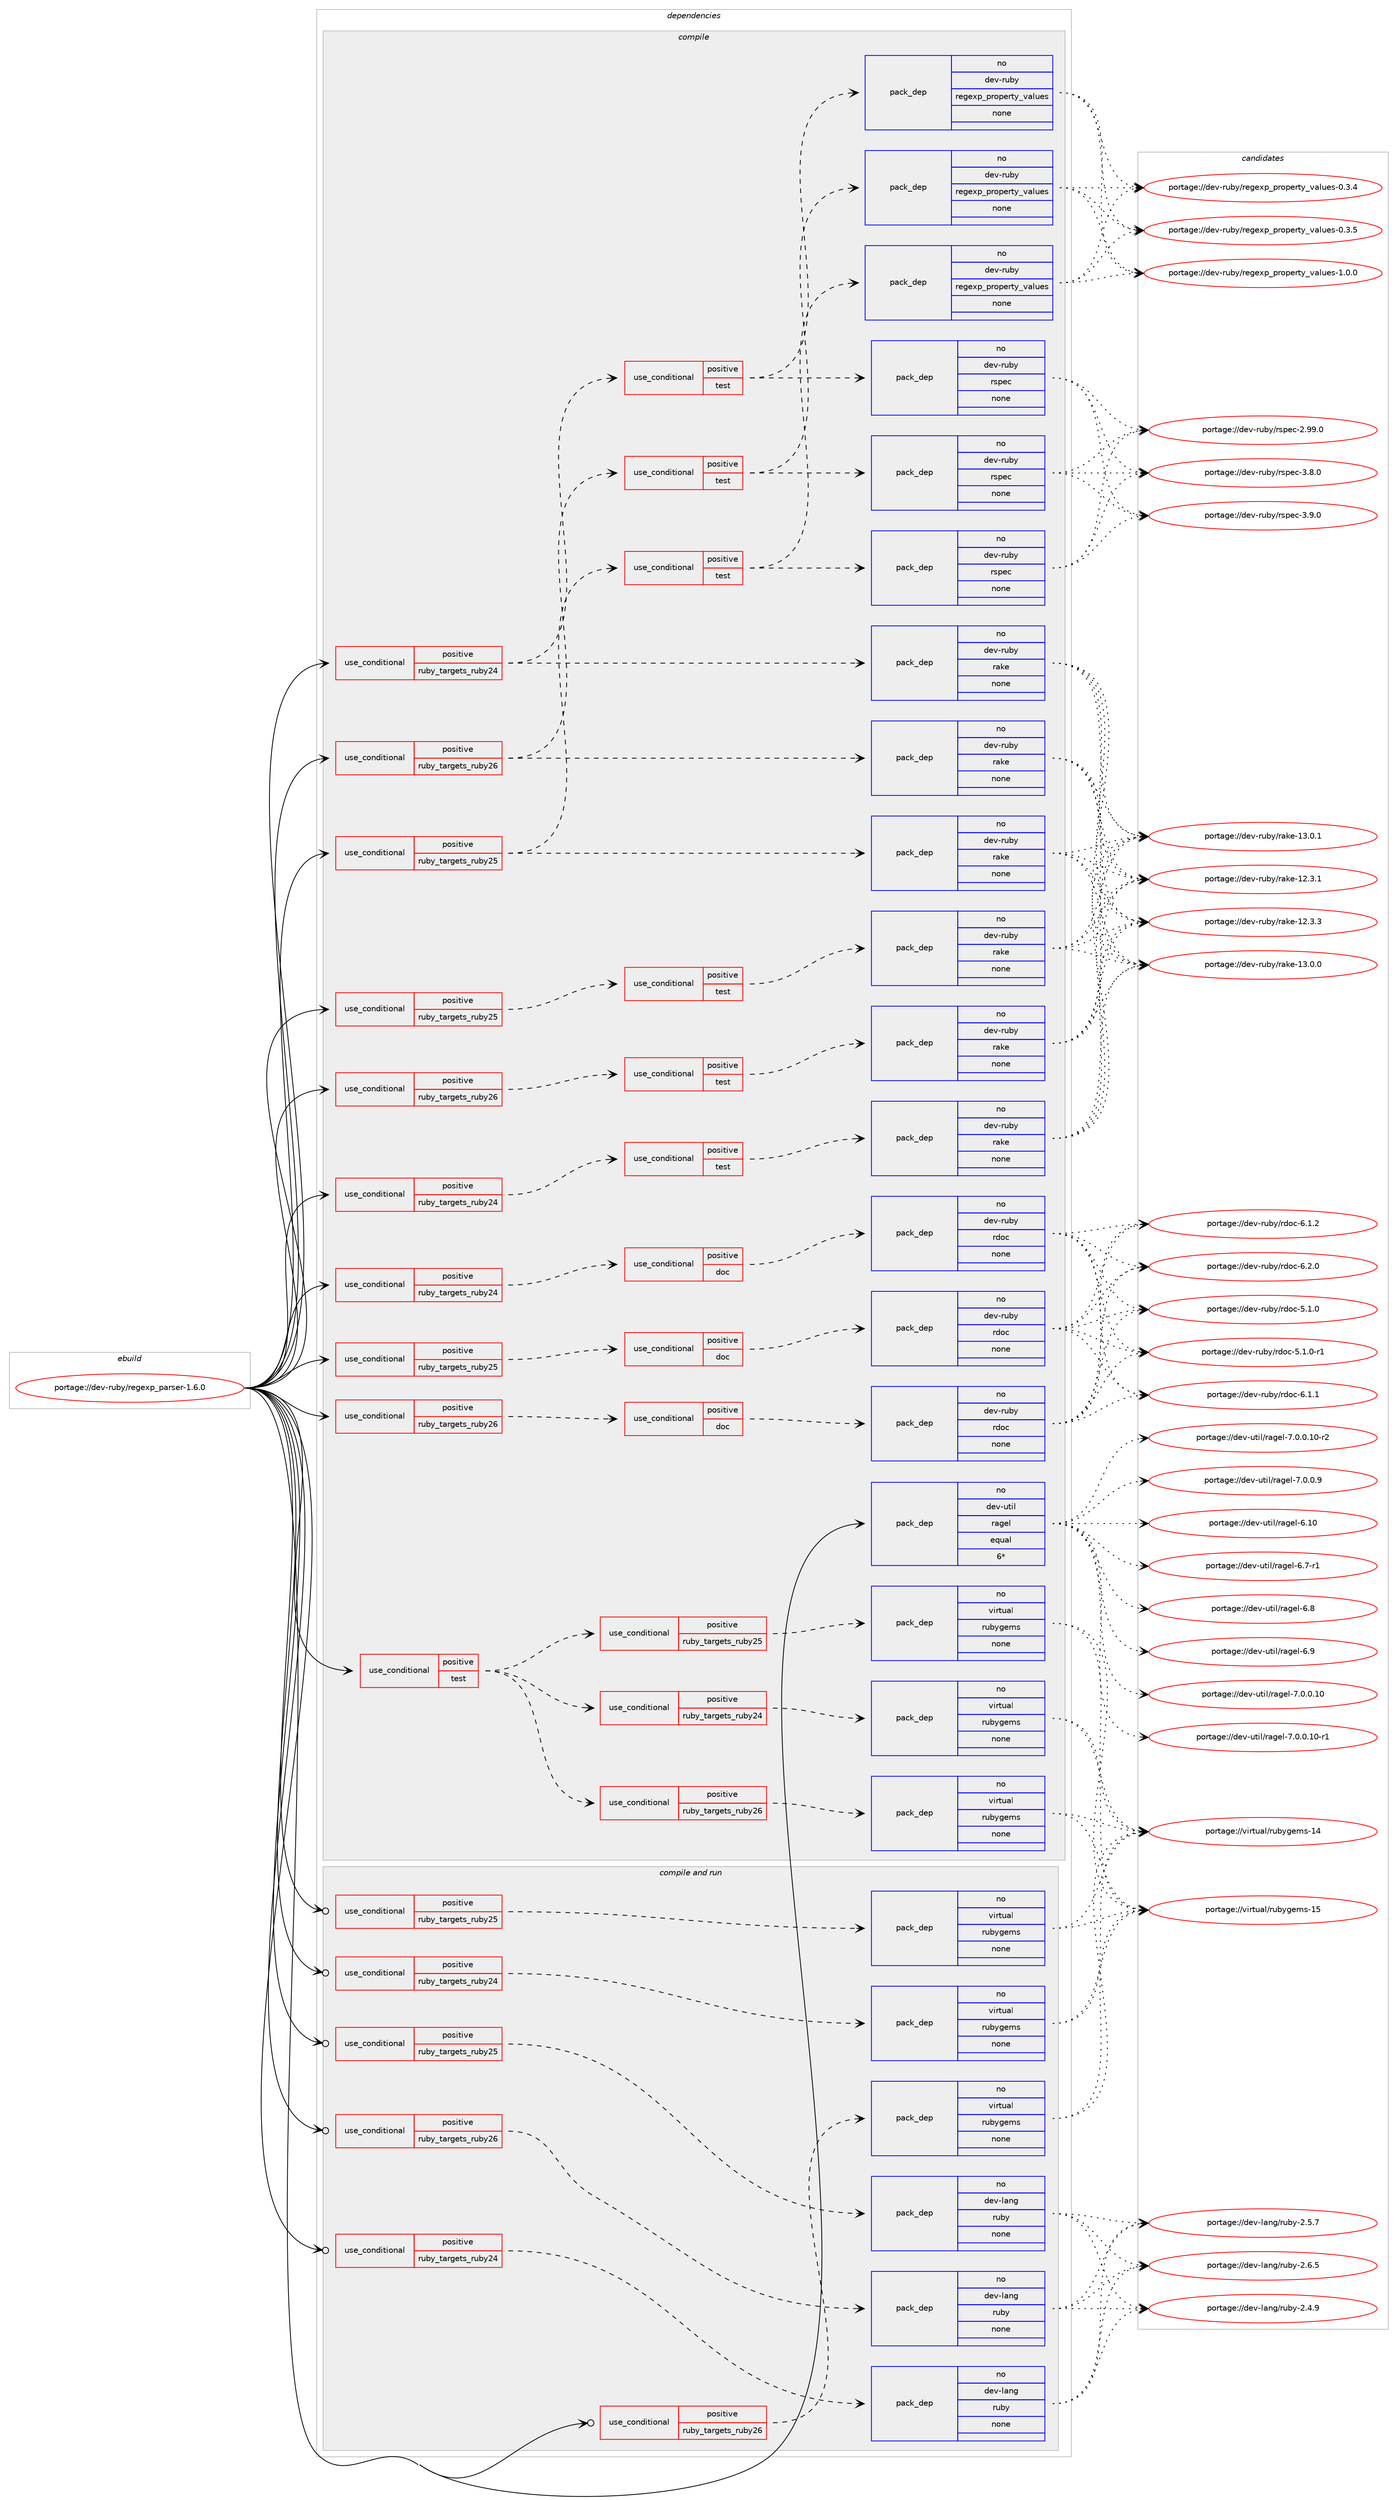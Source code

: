 digraph prolog {

# *************
# Graph options
# *************

newrank=true;
concentrate=true;
compound=true;
graph [rankdir=LR,fontname=Helvetica,fontsize=10,ranksep=1.5];#, ranksep=2.5, nodesep=0.2];
edge  [arrowhead=vee];
node  [fontname=Helvetica,fontsize=10];

# **********
# The ebuild
# **********

subgraph cluster_leftcol {
color=gray;
rank=same;
label=<<i>ebuild</i>>;
id [label="portage://dev-ruby/regexp_parser-1.6.0", color=red, width=4, href="../dev-ruby/regexp_parser-1.6.0.svg"];
}

# ****************
# The dependencies
# ****************

subgraph cluster_midcol {
color=gray;
label=<<i>dependencies</i>>;
subgraph cluster_compile {
fillcolor="#eeeeee";
style=filled;
label=<<i>compile</i>>;
subgraph cond61251 {
dependency238621 [label=<<TABLE BORDER="0" CELLBORDER="1" CELLSPACING="0" CELLPADDING="4"><TR><TD ROWSPAN="3" CELLPADDING="10">use_conditional</TD></TR><TR><TD>positive</TD></TR><TR><TD>ruby_targets_ruby24</TD></TR></TABLE>>, shape=none, color=red];
subgraph cond61252 {
dependency238622 [label=<<TABLE BORDER="0" CELLBORDER="1" CELLSPACING="0" CELLPADDING="4"><TR><TD ROWSPAN="3" CELLPADDING="10">use_conditional</TD></TR><TR><TD>positive</TD></TR><TR><TD>doc</TD></TR></TABLE>>, shape=none, color=red];
subgraph pack173825 {
dependency238623 [label=<<TABLE BORDER="0" CELLBORDER="1" CELLSPACING="0" CELLPADDING="4" WIDTH="220"><TR><TD ROWSPAN="6" CELLPADDING="30">pack_dep</TD></TR><TR><TD WIDTH="110">no</TD></TR><TR><TD>dev-ruby</TD></TR><TR><TD>rdoc</TD></TR><TR><TD>none</TD></TR><TR><TD></TD></TR></TABLE>>, shape=none, color=blue];
}
dependency238622:e -> dependency238623:w [weight=20,style="dashed",arrowhead="vee"];
}
dependency238621:e -> dependency238622:w [weight=20,style="dashed",arrowhead="vee"];
}
id:e -> dependency238621:w [weight=20,style="solid",arrowhead="vee"];
subgraph cond61253 {
dependency238624 [label=<<TABLE BORDER="0" CELLBORDER="1" CELLSPACING="0" CELLPADDING="4"><TR><TD ROWSPAN="3" CELLPADDING="10">use_conditional</TD></TR><TR><TD>positive</TD></TR><TR><TD>ruby_targets_ruby24</TD></TR></TABLE>>, shape=none, color=red];
subgraph cond61254 {
dependency238625 [label=<<TABLE BORDER="0" CELLBORDER="1" CELLSPACING="0" CELLPADDING="4"><TR><TD ROWSPAN="3" CELLPADDING="10">use_conditional</TD></TR><TR><TD>positive</TD></TR><TR><TD>test</TD></TR></TABLE>>, shape=none, color=red];
subgraph pack173826 {
dependency238626 [label=<<TABLE BORDER="0" CELLBORDER="1" CELLSPACING="0" CELLPADDING="4" WIDTH="220"><TR><TD ROWSPAN="6" CELLPADDING="30">pack_dep</TD></TR><TR><TD WIDTH="110">no</TD></TR><TR><TD>dev-ruby</TD></TR><TR><TD>rake</TD></TR><TR><TD>none</TD></TR><TR><TD></TD></TR></TABLE>>, shape=none, color=blue];
}
dependency238625:e -> dependency238626:w [weight=20,style="dashed",arrowhead="vee"];
}
dependency238624:e -> dependency238625:w [weight=20,style="dashed",arrowhead="vee"];
}
id:e -> dependency238624:w [weight=20,style="solid",arrowhead="vee"];
subgraph cond61255 {
dependency238627 [label=<<TABLE BORDER="0" CELLBORDER="1" CELLSPACING="0" CELLPADDING="4"><TR><TD ROWSPAN="3" CELLPADDING="10">use_conditional</TD></TR><TR><TD>positive</TD></TR><TR><TD>ruby_targets_ruby24</TD></TR></TABLE>>, shape=none, color=red];
subgraph pack173827 {
dependency238628 [label=<<TABLE BORDER="0" CELLBORDER="1" CELLSPACING="0" CELLPADDING="4" WIDTH="220"><TR><TD ROWSPAN="6" CELLPADDING="30">pack_dep</TD></TR><TR><TD WIDTH="110">no</TD></TR><TR><TD>dev-ruby</TD></TR><TR><TD>rake</TD></TR><TR><TD>none</TD></TR><TR><TD></TD></TR></TABLE>>, shape=none, color=blue];
}
dependency238627:e -> dependency238628:w [weight=20,style="dashed",arrowhead="vee"];
subgraph cond61256 {
dependency238629 [label=<<TABLE BORDER="0" CELLBORDER="1" CELLSPACING="0" CELLPADDING="4"><TR><TD ROWSPAN="3" CELLPADDING="10">use_conditional</TD></TR><TR><TD>positive</TD></TR><TR><TD>test</TD></TR></TABLE>>, shape=none, color=red];
subgraph pack173828 {
dependency238630 [label=<<TABLE BORDER="0" CELLBORDER="1" CELLSPACING="0" CELLPADDING="4" WIDTH="220"><TR><TD ROWSPAN="6" CELLPADDING="30">pack_dep</TD></TR><TR><TD WIDTH="110">no</TD></TR><TR><TD>dev-ruby</TD></TR><TR><TD>regexp_property_values</TD></TR><TR><TD>none</TD></TR><TR><TD></TD></TR></TABLE>>, shape=none, color=blue];
}
dependency238629:e -> dependency238630:w [weight=20,style="dashed",arrowhead="vee"];
subgraph pack173829 {
dependency238631 [label=<<TABLE BORDER="0" CELLBORDER="1" CELLSPACING="0" CELLPADDING="4" WIDTH="220"><TR><TD ROWSPAN="6" CELLPADDING="30">pack_dep</TD></TR><TR><TD WIDTH="110">no</TD></TR><TR><TD>dev-ruby</TD></TR><TR><TD>rspec</TD></TR><TR><TD>none</TD></TR><TR><TD></TD></TR></TABLE>>, shape=none, color=blue];
}
dependency238629:e -> dependency238631:w [weight=20,style="dashed",arrowhead="vee"];
}
dependency238627:e -> dependency238629:w [weight=20,style="dashed",arrowhead="vee"];
}
id:e -> dependency238627:w [weight=20,style="solid",arrowhead="vee"];
subgraph cond61257 {
dependency238632 [label=<<TABLE BORDER="0" CELLBORDER="1" CELLSPACING="0" CELLPADDING="4"><TR><TD ROWSPAN="3" CELLPADDING="10">use_conditional</TD></TR><TR><TD>positive</TD></TR><TR><TD>ruby_targets_ruby25</TD></TR></TABLE>>, shape=none, color=red];
subgraph cond61258 {
dependency238633 [label=<<TABLE BORDER="0" CELLBORDER="1" CELLSPACING="0" CELLPADDING="4"><TR><TD ROWSPAN="3" CELLPADDING="10">use_conditional</TD></TR><TR><TD>positive</TD></TR><TR><TD>doc</TD></TR></TABLE>>, shape=none, color=red];
subgraph pack173830 {
dependency238634 [label=<<TABLE BORDER="0" CELLBORDER="1" CELLSPACING="0" CELLPADDING="4" WIDTH="220"><TR><TD ROWSPAN="6" CELLPADDING="30">pack_dep</TD></TR><TR><TD WIDTH="110">no</TD></TR><TR><TD>dev-ruby</TD></TR><TR><TD>rdoc</TD></TR><TR><TD>none</TD></TR><TR><TD></TD></TR></TABLE>>, shape=none, color=blue];
}
dependency238633:e -> dependency238634:w [weight=20,style="dashed",arrowhead="vee"];
}
dependency238632:e -> dependency238633:w [weight=20,style="dashed",arrowhead="vee"];
}
id:e -> dependency238632:w [weight=20,style="solid",arrowhead="vee"];
subgraph cond61259 {
dependency238635 [label=<<TABLE BORDER="0" CELLBORDER="1" CELLSPACING="0" CELLPADDING="4"><TR><TD ROWSPAN="3" CELLPADDING="10">use_conditional</TD></TR><TR><TD>positive</TD></TR><TR><TD>ruby_targets_ruby25</TD></TR></TABLE>>, shape=none, color=red];
subgraph cond61260 {
dependency238636 [label=<<TABLE BORDER="0" CELLBORDER="1" CELLSPACING="0" CELLPADDING="4"><TR><TD ROWSPAN="3" CELLPADDING="10">use_conditional</TD></TR><TR><TD>positive</TD></TR><TR><TD>test</TD></TR></TABLE>>, shape=none, color=red];
subgraph pack173831 {
dependency238637 [label=<<TABLE BORDER="0" CELLBORDER="1" CELLSPACING="0" CELLPADDING="4" WIDTH="220"><TR><TD ROWSPAN="6" CELLPADDING="30">pack_dep</TD></TR><TR><TD WIDTH="110">no</TD></TR><TR><TD>dev-ruby</TD></TR><TR><TD>rake</TD></TR><TR><TD>none</TD></TR><TR><TD></TD></TR></TABLE>>, shape=none, color=blue];
}
dependency238636:e -> dependency238637:w [weight=20,style="dashed",arrowhead="vee"];
}
dependency238635:e -> dependency238636:w [weight=20,style="dashed",arrowhead="vee"];
}
id:e -> dependency238635:w [weight=20,style="solid",arrowhead="vee"];
subgraph cond61261 {
dependency238638 [label=<<TABLE BORDER="0" CELLBORDER="1" CELLSPACING="0" CELLPADDING="4"><TR><TD ROWSPAN="3" CELLPADDING="10">use_conditional</TD></TR><TR><TD>positive</TD></TR><TR><TD>ruby_targets_ruby25</TD></TR></TABLE>>, shape=none, color=red];
subgraph pack173832 {
dependency238639 [label=<<TABLE BORDER="0" CELLBORDER="1" CELLSPACING="0" CELLPADDING="4" WIDTH="220"><TR><TD ROWSPAN="6" CELLPADDING="30">pack_dep</TD></TR><TR><TD WIDTH="110">no</TD></TR><TR><TD>dev-ruby</TD></TR><TR><TD>rake</TD></TR><TR><TD>none</TD></TR><TR><TD></TD></TR></TABLE>>, shape=none, color=blue];
}
dependency238638:e -> dependency238639:w [weight=20,style="dashed",arrowhead="vee"];
subgraph cond61262 {
dependency238640 [label=<<TABLE BORDER="0" CELLBORDER="1" CELLSPACING="0" CELLPADDING="4"><TR><TD ROWSPAN="3" CELLPADDING="10">use_conditional</TD></TR><TR><TD>positive</TD></TR><TR><TD>test</TD></TR></TABLE>>, shape=none, color=red];
subgraph pack173833 {
dependency238641 [label=<<TABLE BORDER="0" CELLBORDER="1" CELLSPACING="0" CELLPADDING="4" WIDTH="220"><TR><TD ROWSPAN="6" CELLPADDING="30">pack_dep</TD></TR><TR><TD WIDTH="110">no</TD></TR><TR><TD>dev-ruby</TD></TR><TR><TD>regexp_property_values</TD></TR><TR><TD>none</TD></TR><TR><TD></TD></TR></TABLE>>, shape=none, color=blue];
}
dependency238640:e -> dependency238641:w [weight=20,style="dashed",arrowhead="vee"];
subgraph pack173834 {
dependency238642 [label=<<TABLE BORDER="0" CELLBORDER="1" CELLSPACING="0" CELLPADDING="4" WIDTH="220"><TR><TD ROWSPAN="6" CELLPADDING="30">pack_dep</TD></TR><TR><TD WIDTH="110">no</TD></TR><TR><TD>dev-ruby</TD></TR><TR><TD>rspec</TD></TR><TR><TD>none</TD></TR><TR><TD></TD></TR></TABLE>>, shape=none, color=blue];
}
dependency238640:e -> dependency238642:w [weight=20,style="dashed",arrowhead="vee"];
}
dependency238638:e -> dependency238640:w [weight=20,style="dashed",arrowhead="vee"];
}
id:e -> dependency238638:w [weight=20,style="solid",arrowhead="vee"];
subgraph cond61263 {
dependency238643 [label=<<TABLE BORDER="0" CELLBORDER="1" CELLSPACING="0" CELLPADDING="4"><TR><TD ROWSPAN="3" CELLPADDING="10">use_conditional</TD></TR><TR><TD>positive</TD></TR><TR><TD>ruby_targets_ruby26</TD></TR></TABLE>>, shape=none, color=red];
subgraph cond61264 {
dependency238644 [label=<<TABLE BORDER="0" CELLBORDER="1" CELLSPACING="0" CELLPADDING="4"><TR><TD ROWSPAN="3" CELLPADDING="10">use_conditional</TD></TR><TR><TD>positive</TD></TR><TR><TD>doc</TD></TR></TABLE>>, shape=none, color=red];
subgraph pack173835 {
dependency238645 [label=<<TABLE BORDER="0" CELLBORDER="1" CELLSPACING="0" CELLPADDING="4" WIDTH="220"><TR><TD ROWSPAN="6" CELLPADDING="30">pack_dep</TD></TR><TR><TD WIDTH="110">no</TD></TR><TR><TD>dev-ruby</TD></TR><TR><TD>rdoc</TD></TR><TR><TD>none</TD></TR><TR><TD></TD></TR></TABLE>>, shape=none, color=blue];
}
dependency238644:e -> dependency238645:w [weight=20,style="dashed",arrowhead="vee"];
}
dependency238643:e -> dependency238644:w [weight=20,style="dashed",arrowhead="vee"];
}
id:e -> dependency238643:w [weight=20,style="solid",arrowhead="vee"];
subgraph cond61265 {
dependency238646 [label=<<TABLE BORDER="0" CELLBORDER="1" CELLSPACING="0" CELLPADDING="4"><TR><TD ROWSPAN="3" CELLPADDING="10">use_conditional</TD></TR><TR><TD>positive</TD></TR><TR><TD>ruby_targets_ruby26</TD></TR></TABLE>>, shape=none, color=red];
subgraph cond61266 {
dependency238647 [label=<<TABLE BORDER="0" CELLBORDER="1" CELLSPACING="0" CELLPADDING="4"><TR><TD ROWSPAN="3" CELLPADDING="10">use_conditional</TD></TR><TR><TD>positive</TD></TR><TR><TD>test</TD></TR></TABLE>>, shape=none, color=red];
subgraph pack173836 {
dependency238648 [label=<<TABLE BORDER="0" CELLBORDER="1" CELLSPACING="0" CELLPADDING="4" WIDTH="220"><TR><TD ROWSPAN="6" CELLPADDING="30">pack_dep</TD></TR><TR><TD WIDTH="110">no</TD></TR><TR><TD>dev-ruby</TD></TR><TR><TD>rake</TD></TR><TR><TD>none</TD></TR><TR><TD></TD></TR></TABLE>>, shape=none, color=blue];
}
dependency238647:e -> dependency238648:w [weight=20,style="dashed",arrowhead="vee"];
}
dependency238646:e -> dependency238647:w [weight=20,style="dashed",arrowhead="vee"];
}
id:e -> dependency238646:w [weight=20,style="solid",arrowhead="vee"];
subgraph cond61267 {
dependency238649 [label=<<TABLE BORDER="0" CELLBORDER="1" CELLSPACING="0" CELLPADDING="4"><TR><TD ROWSPAN="3" CELLPADDING="10">use_conditional</TD></TR><TR><TD>positive</TD></TR><TR><TD>ruby_targets_ruby26</TD></TR></TABLE>>, shape=none, color=red];
subgraph pack173837 {
dependency238650 [label=<<TABLE BORDER="0" CELLBORDER="1" CELLSPACING="0" CELLPADDING="4" WIDTH="220"><TR><TD ROWSPAN="6" CELLPADDING="30">pack_dep</TD></TR><TR><TD WIDTH="110">no</TD></TR><TR><TD>dev-ruby</TD></TR><TR><TD>rake</TD></TR><TR><TD>none</TD></TR><TR><TD></TD></TR></TABLE>>, shape=none, color=blue];
}
dependency238649:e -> dependency238650:w [weight=20,style="dashed",arrowhead="vee"];
subgraph cond61268 {
dependency238651 [label=<<TABLE BORDER="0" CELLBORDER="1" CELLSPACING="0" CELLPADDING="4"><TR><TD ROWSPAN="3" CELLPADDING="10">use_conditional</TD></TR><TR><TD>positive</TD></TR><TR><TD>test</TD></TR></TABLE>>, shape=none, color=red];
subgraph pack173838 {
dependency238652 [label=<<TABLE BORDER="0" CELLBORDER="1" CELLSPACING="0" CELLPADDING="4" WIDTH="220"><TR><TD ROWSPAN="6" CELLPADDING="30">pack_dep</TD></TR><TR><TD WIDTH="110">no</TD></TR><TR><TD>dev-ruby</TD></TR><TR><TD>regexp_property_values</TD></TR><TR><TD>none</TD></TR><TR><TD></TD></TR></TABLE>>, shape=none, color=blue];
}
dependency238651:e -> dependency238652:w [weight=20,style="dashed",arrowhead="vee"];
subgraph pack173839 {
dependency238653 [label=<<TABLE BORDER="0" CELLBORDER="1" CELLSPACING="0" CELLPADDING="4" WIDTH="220"><TR><TD ROWSPAN="6" CELLPADDING="30">pack_dep</TD></TR><TR><TD WIDTH="110">no</TD></TR><TR><TD>dev-ruby</TD></TR><TR><TD>rspec</TD></TR><TR><TD>none</TD></TR><TR><TD></TD></TR></TABLE>>, shape=none, color=blue];
}
dependency238651:e -> dependency238653:w [weight=20,style="dashed",arrowhead="vee"];
}
dependency238649:e -> dependency238651:w [weight=20,style="dashed",arrowhead="vee"];
}
id:e -> dependency238649:w [weight=20,style="solid",arrowhead="vee"];
subgraph cond61269 {
dependency238654 [label=<<TABLE BORDER="0" CELLBORDER="1" CELLSPACING="0" CELLPADDING="4"><TR><TD ROWSPAN="3" CELLPADDING="10">use_conditional</TD></TR><TR><TD>positive</TD></TR><TR><TD>test</TD></TR></TABLE>>, shape=none, color=red];
subgraph cond61270 {
dependency238655 [label=<<TABLE BORDER="0" CELLBORDER="1" CELLSPACING="0" CELLPADDING="4"><TR><TD ROWSPAN="3" CELLPADDING="10">use_conditional</TD></TR><TR><TD>positive</TD></TR><TR><TD>ruby_targets_ruby24</TD></TR></TABLE>>, shape=none, color=red];
subgraph pack173840 {
dependency238656 [label=<<TABLE BORDER="0" CELLBORDER="1" CELLSPACING="0" CELLPADDING="4" WIDTH="220"><TR><TD ROWSPAN="6" CELLPADDING="30">pack_dep</TD></TR><TR><TD WIDTH="110">no</TD></TR><TR><TD>virtual</TD></TR><TR><TD>rubygems</TD></TR><TR><TD>none</TD></TR><TR><TD></TD></TR></TABLE>>, shape=none, color=blue];
}
dependency238655:e -> dependency238656:w [weight=20,style="dashed",arrowhead="vee"];
}
dependency238654:e -> dependency238655:w [weight=20,style="dashed",arrowhead="vee"];
subgraph cond61271 {
dependency238657 [label=<<TABLE BORDER="0" CELLBORDER="1" CELLSPACING="0" CELLPADDING="4"><TR><TD ROWSPAN="3" CELLPADDING="10">use_conditional</TD></TR><TR><TD>positive</TD></TR><TR><TD>ruby_targets_ruby25</TD></TR></TABLE>>, shape=none, color=red];
subgraph pack173841 {
dependency238658 [label=<<TABLE BORDER="0" CELLBORDER="1" CELLSPACING="0" CELLPADDING="4" WIDTH="220"><TR><TD ROWSPAN="6" CELLPADDING="30">pack_dep</TD></TR><TR><TD WIDTH="110">no</TD></TR><TR><TD>virtual</TD></TR><TR><TD>rubygems</TD></TR><TR><TD>none</TD></TR><TR><TD></TD></TR></TABLE>>, shape=none, color=blue];
}
dependency238657:e -> dependency238658:w [weight=20,style="dashed",arrowhead="vee"];
}
dependency238654:e -> dependency238657:w [weight=20,style="dashed",arrowhead="vee"];
subgraph cond61272 {
dependency238659 [label=<<TABLE BORDER="0" CELLBORDER="1" CELLSPACING="0" CELLPADDING="4"><TR><TD ROWSPAN="3" CELLPADDING="10">use_conditional</TD></TR><TR><TD>positive</TD></TR><TR><TD>ruby_targets_ruby26</TD></TR></TABLE>>, shape=none, color=red];
subgraph pack173842 {
dependency238660 [label=<<TABLE BORDER="0" CELLBORDER="1" CELLSPACING="0" CELLPADDING="4" WIDTH="220"><TR><TD ROWSPAN="6" CELLPADDING="30">pack_dep</TD></TR><TR><TD WIDTH="110">no</TD></TR><TR><TD>virtual</TD></TR><TR><TD>rubygems</TD></TR><TR><TD>none</TD></TR><TR><TD></TD></TR></TABLE>>, shape=none, color=blue];
}
dependency238659:e -> dependency238660:w [weight=20,style="dashed",arrowhead="vee"];
}
dependency238654:e -> dependency238659:w [weight=20,style="dashed",arrowhead="vee"];
}
id:e -> dependency238654:w [weight=20,style="solid",arrowhead="vee"];
subgraph pack173843 {
dependency238661 [label=<<TABLE BORDER="0" CELLBORDER="1" CELLSPACING="0" CELLPADDING="4" WIDTH="220"><TR><TD ROWSPAN="6" CELLPADDING="30">pack_dep</TD></TR><TR><TD WIDTH="110">no</TD></TR><TR><TD>dev-util</TD></TR><TR><TD>ragel</TD></TR><TR><TD>equal</TD></TR><TR><TD>6*</TD></TR></TABLE>>, shape=none, color=blue];
}
id:e -> dependency238661:w [weight=20,style="solid",arrowhead="vee"];
}
subgraph cluster_compileandrun {
fillcolor="#eeeeee";
style=filled;
label=<<i>compile and run</i>>;
subgraph cond61273 {
dependency238662 [label=<<TABLE BORDER="0" CELLBORDER="1" CELLSPACING="0" CELLPADDING="4"><TR><TD ROWSPAN="3" CELLPADDING="10">use_conditional</TD></TR><TR><TD>positive</TD></TR><TR><TD>ruby_targets_ruby24</TD></TR></TABLE>>, shape=none, color=red];
subgraph pack173844 {
dependency238663 [label=<<TABLE BORDER="0" CELLBORDER="1" CELLSPACING="0" CELLPADDING="4" WIDTH="220"><TR><TD ROWSPAN="6" CELLPADDING="30">pack_dep</TD></TR><TR><TD WIDTH="110">no</TD></TR><TR><TD>dev-lang</TD></TR><TR><TD>ruby</TD></TR><TR><TD>none</TD></TR><TR><TD></TD></TR></TABLE>>, shape=none, color=blue];
}
dependency238662:e -> dependency238663:w [weight=20,style="dashed",arrowhead="vee"];
}
id:e -> dependency238662:w [weight=20,style="solid",arrowhead="odotvee"];
subgraph cond61274 {
dependency238664 [label=<<TABLE BORDER="0" CELLBORDER="1" CELLSPACING="0" CELLPADDING="4"><TR><TD ROWSPAN="3" CELLPADDING="10">use_conditional</TD></TR><TR><TD>positive</TD></TR><TR><TD>ruby_targets_ruby24</TD></TR></TABLE>>, shape=none, color=red];
subgraph pack173845 {
dependency238665 [label=<<TABLE BORDER="0" CELLBORDER="1" CELLSPACING="0" CELLPADDING="4" WIDTH="220"><TR><TD ROWSPAN="6" CELLPADDING="30">pack_dep</TD></TR><TR><TD WIDTH="110">no</TD></TR><TR><TD>virtual</TD></TR><TR><TD>rubygems</TD></TR><TR><TD>none</TD></TR><TR><TD></TD></TR></TABLE>>, shape=none, color=blue];
}
dependency238664:e -> dependency238665:w [weight=20,style="dashed",arrowhead="vee"];
}
id:e -> dependency238664:w [weight=20,style="solid",arrowhead="odotvee"];
subgraph cond61275 {
dependency238666 [label=<<TABLE BORDER="0" CELLBORDER="1" CELLSPACING="0" CELLPADDING="4"><TR><TD ROWSPAN="3" CELLPADDING="10">use_conditional</TD></TR><TR><TD>positive</TD></TR><TR><TD>ruby_targets_ruby25</TD></TR></TABLE>>, shape=none, color=red];
subgraph pack173846 {
dependency238667 [label=<<TABLE BORDER="0" CELLBORDER="1" CELLSPACING="0" CELLPADDING="4" WIDTH="220"><TR><TD ROWSPAN="6" CELLPADDING="30">pack_dep</TD></TR><TR><TD WIDTH="110">no</TD></TR><TR><TD>dev-lang</TD></TR><TR><TD>ruby</TD></TR><TR><TD>none</TD></TR><TR><TD></TD></TR></TABLE>>, shape=none, color=blue];
}
dependency238666:e -> dependency238667:w [weight=20,style="dashed",arrowhead="vee"];
}
id:e -> dependency238666:w [weight=20,style="solid",arrowhead="odotvee"];
subgraph cond61276 {
dependency238668 [label=<<TABLE BORDER="0" CELLBORDER="1" CELLSPACING="0" CELLPADDING="4"><TR><TD ROWSPAN="3" CELLPADDING="10">use_conditional</TD></TR><TR><TD>positive</TD></TR><TR><TD>ruby_targets_ruby25</TD></TR></TABLE>>, shape=none, color=red];
subgraph pack173847 {
dependency238669 [label=<<TABLE BORDER="0" CELLBORDER="1" CELLSPACING="0" CELLPADDING="4" WIDTH="220"><TR><TD ROWSPAN="6" CELLPADDING="30">pack_dep</TD></TR><TR><TD WIDTH="110">no</TD></TR><TR><TD>virtual</TD></TR><TR><TD>rubygems</TD></TR><TR><TD>none</TD></TR><TR><TD></TD></TR></TABLE>>, shape=none, color=blue];
}
dependency238668:e -> dependency238669:w [weight=20,style="dashed",arrowhead="vee"];
}
id:e -> dependency238668:w [weight=20,style="solid",arrowhead="odotvee"];
subgraph cond61277 {
dependency238670 [label=<<TABLE BORDER="0" CELLBORDER="1" CELLSPACING="0" CELLPADDING="4"><TR><TD ROWSPAN="3" CELLPADDING="10">use_conditional</TD></TR><TR><TD>positive</TD></TR><TR><TD>ruby_targets_ruby26</TD></TR></TABLE>>, shape=none, color=red];
subgraph pack173848 {
dependency238671 [label=<<TABLE BORDER="0" CELLBORDER="1" CELLSPACING="0" CELLPADDING="4" WIDTH="220"><TR><TD ROWSPAN="6" CELLPADDING="30">pack_dep</TD></TR><TR><TD WIDTH="110">no</TD></TR><TR><TD>dev-lang</TD></TR><TR><TD>ruby</TD></TR><TR><TD>none</TD></TR><TR><TD></TD></TR></TABLE>>, shape=none, color=blue];
}
dependency238670:e -> dependency238671:w [weight=20,style="dashed",arrowhead="vee"];
}
id:e -> dependency238670:w [weight=20,style="solid",arrowhead="odotvee"];
subgraph cond61278 {
dependency238672 [label=<<TABLE BORDER="0" CELLBORDER="1" CELLSPACING="0" CELLPADDING="4"><TR><TD ROWSPAN="3" CELLPADDING="10">use_conditional</TD></TR><TR><TD>positive</TD></TR><TR><TD>ruby_targets_ruby26</TD></TR></TABLE>>, shape=none, color=red];
subgraph pack173849 {
dependency238673 [label=<<TABLE BORDER="0" CELLBORDER="1" CELLSPACING="0" CELLPADDING="4" WIDTH="220"><TR><TD ROWSPAN="6" CELLPADDING="30">pack_dep</TD></TR><TR><TD WIDTH="110">no</TD></TR><TR><TD>virtual</TD></TR><TR><TD>rubygems</TD></TR><TR><TD>none</TD></TR><TR><TD></TD></TR></TABLE>>, shape=none, color=blue];
}
dependency238672:e -> dependency238673:w [weight=20,style="dashed",arrowhead="vee"];
}
id:e -> dependency238672:w [weight=20,style="solid",arrowhead="odotvee"];
}
subgraph cluster_run {
fillcolor="#eeeeee";
style=filled;
label=<<i>run</i>>;
}
}

# **************
# The candidates
# **************

subgraph cluster_choices {
rank=same;
color=gray;
label=<<i>candidates</i>>;

subgraph choice173825 {
color=black;
nodesep=1;
choiceportage10010111845114117981214711410011199455346494648 [label="portage://dev-ruby/rdoc-5.1.0", color=red, width=4,href="../dev-ruby/rdoc-5.1.0.svg"];
choiceportage100101118451141179812147114100111994553464946484511449 [label="portage://dev-ruby/rdoc-5.1.0-r1", color=red, width=4,href="../dev-ruby/rdoc-5.1.0-r1.svg"];
choiceportage10010111845114117981214711410011199455446494649 [label="portage://dev-ruby/rdoc-6.1.1", color=red, width=4,href="../dev-ruby/rdoc-6.1.1.svg"];
choiceportage10010111845114117981214711410011199455446494650 [label="portage://dev-ruby/rdoc-6.1.2", color=red, width=4,href="../dev-ruby/rdoc-6.1.2.svg"];
choiceportage10010111845114117981214711410011199455446504648 [label="portage://dev-ruby/rdoc-6.2.0", color=red, width=4,href="../dev-ruby/rdoc-6.2.0.svg"];
dependency238623:e -> choiceportage10010111845114117981214711410011199455346494648:w [style=dotted,weight="100"];
dependency238623:e -> choiceportage100101118451141179812147114100111994553464946484511449:w [style=dotted,weight="100"];
dependency238623:e -> choiceportage10010111845114117981214711410011199455446494649:w [style=dotted,weight="100"];
dependency238623:e -> choiceportage10010111845114117981214711410011199455446494650:w [style=dotted,weight="100"];
dependency238623:e -> choiceportage10010111845114117981214711410011199455446504648:w [style=dotted,weight="100"];
}
subgraph choice173826 {
color=black;
nodesep=1;
choiceportage1001011184511411798121471149710710145495046514649 [label="portage://dev-ruby/rake-12.3.1", color=red, width=4,href="../dev-ruby/rake-12.3.1.svg"];
choiceportage1001011184511411798121471149710710145495046514651 [label="portage://dev-ruby/rake-12.3.3", color=red, width=4,href="../dev-ruby/rake-12.3.3.svg"];
choiceportage1001011184511411798121471149710710145495146484648 [label="portage://dev-ruby/rake-13.0.0", color=red, width=4,href="../dev-ruby/rake-13.0.0.svg"];
choiceportage1001011184511411798121471149710710145495146484649 [label="portage://dev-ruby/rake-13.0.1", color=red, width=4,href="../dev-ruby/rake-13.0.1.svg"];
dependency238626:e -> choiceportage1001011184511411798121471149710710145495046514649:w [style=dotted,weight="100"];
dependency238626:e -> choiceportage1001011184511411798121471149710710145495046514651:w [style=dotted,weight="100"];
dependency238626:e -> choiceportage1001011184511411798121471149710710145495146484648:w [style=dotted,weight="100"];
dependency238626:e -> choiceportage1001011184511411798121471149710710145495146484649:w [style=dotted,weight="100"];
}
subgraph choice173827 {
color=black;
nodesep=1;
choiceportage1001011184511411798121471149710710145495046514649 [label="portage://dev-ruby/rake-12.3.1", color=red, width=4,href="../dev-ruby/rake-12.3.1.svg"];
choiceportage1001011184511411798121471149710710145495046514651 [label="portage://dev-ruby/rake-12.3.3", color=red, width=4,href="../dev-ruby/rake-12.3.3.svg"];
choiceportage1001011184511411798121471149710710145495146484648 [label="portage://dev-ruby/rake-13.0.0", color=red, width=4,href="../dev-ruby/rake-13.0.0.svg"];
choiceportage1001011184511411798121471149710710145495146484649 [label="portage://dev-ruby/rake-13.0.1", color=red, width=4,href="../dev-ruby/rake-13.0.1.svg"];
dependency238628:e -> choiceportage1001011184511411798121471149710710145495046514649:w [style=dotted,weight="100"];
dependency238628:e -> choiceportage1001011184511411798121471149710710145495046514651:w [style=dotted,weight="100"];
dependency238628:e -> choiceportage1001011184511411798121471149710710145495146484648:w [style=dotted,weight="100"];
dependency238628:e -> choiceportage1001011184511411798121471149710710145495146484649:w [style=dotted,weight="100"];
}
subgraph choice173828 {
color=black;
nodesep=1;
choiceportage100101118451141179812147114101103101120112951121141111121011141161219511897108117101115454846514652 [label="portage://dev-ruby/regexp_property_values-0.3.4", color=red, width=4,href="../dev-ruby/regexp_property_values-0.3.4.svg"];
choiceportage100101118451141179812147114101103101120112951121141111121011141161219511897108117101115454846514653 [label="portage://dev-ruby/regexp_property_values-0.3.5", color=red, width=4,href="../dev-ruby/regexp_property_values-0.3.5.svg"];
choiceportage100101118451141179812147114101103101120112951121141111121011141161219511897108117101115454946484648 [label="portage://dev-ruby/regexp_property_values-1.0.0", color=red, width=4,href="../dev-ruby/regexp_property_values-1.0.0.svg"];
dependency238630:e -> choiceportage100101118451141179812147114101103101120112951121141111121011141161219511897108117101115454846514652:w [style=dotted,weight="100"];
dependency238630:e -> choiceportage100101118451141179812147114101103101120112951121141111121011141161219511897108117101115454846514653:w [style=dotted,weight="100"];
dependency238630:e -> choiceportage100101118451141179812147114101103101120112951121141111121011141161219511897108117101115454946484648:w [style=dotted,weight="100"];
}
subgraph choice173829 {
color=black;
nodesep=1;
choiceportage1001011184511411798121471141151121019945504657574648 [label="portage://dev-ruby/rspec-2.99.0", color=red, width=4,href="../dev-ruby/rspec-2.99.0.svg"];
choiceportage10010111845114117981214711411511210199455146564648 [label="portage://dev-ruby/rspec-3.8.0", color=red, width=4,href="../dev-ruby/rspec-3.8.0.svg"];
choiceportage10010111845114117981214711411511210199455146574648 [label="portage://dev-ruby/rspec-3.9.0", color=red, width=4,href="../dev-ruby/rspec-3.9.0.svg"];
dependency238631:e -> choiceportage1001011184511411798121471141151121019945504657574648:w [style=dotted,weight="100"];
dependency238631:e -> choiceportage10010111845114117981214711411511210199455146564648:w [style=dotted,weight="100"];
dependency238631:e -> choiceportage10010111845114117981214711411511210199455146574648:w [style=dotted,weight="100"];
}
subgraph choice173830 {
color=black;
nodesep=1;
choiceportage10010111845114117981214711410011199455346494648 [label="portage://dev-ruby/rdoc-5.1.0", color=red, width=4,href="../dev-ruby/rdoc-5.1.0.svg"];
choiceportage100101118451141179812147114100111994553464946484511449 [label="portage://dev-ruby/rdoc-5.1.0-r1", color=red, width=4,href="../dev-ruby/rdoc-5.1.0-r1.svg"];
choiceportage10010111845114117981214711410011199455446494649 [label="portage://dev-ruby/rdoc-6.1.1", color=red, width=4,href="../dev-ruby/rdoc-6.1.1.svg"];
choiceportage10010111845114117981214711410011199455446494650 [label="portage://dev-ruby/rdoc-6.1.2", color=red, width=4,href="../dev-ruby/rdoc-6.1.2.svg"];
choiceportage10010111845114117981214711410011199455446504648 [label="portage://dev-ruby/rdoc-6.2.0", color=red, width=4,href="../dev-ruby/rdoc-6.2.0.svg"];
dependency238634:e -> choiceportage10010111845114117981214711410011199455346494648:w [style=dotted,weight="100"];
dependency238634:e -> choiceportage100101118451141179812147114100111994553464946484511449:w [style=dotted,weight="100"];
dependency238634:e -> choiceportage10010111845114117981214711410011199455446494649:w [style=dotted,weight="100"];
dependency238634:e -> choiceportage10010111845114117981214711410011199455446494650:w [style=dotted,weight="100"];
dependency238634:e -> choiceportage10010111845114117981214711410011199455446504648:w [style=dotted,weight="100"];
}
subgraph choice173831 {
color=black;
nodesep=1;
choiceportage1001011184511411798121471149710710145495046514649 [label="portage://dev-ruby/rake-12.3.1", color=red, width=4,href="../dev-ruby/rake-12.3.1.svg"];
choiceportage1001011184511411798121471149710710145495046514651 [label="portage://dev-ruby/rake-12.3.3", color=red, width=4,href="../dev-ruby/rake-12.3.3.svg"];
choiceportage1001011184511411798121471149710710145495146484648 [label="portage://dev-ruby/rake-13.0.0", color=red, width=4,href="../dev-ruby/rake-13.0.0.svg"];
choiceportage1001011184511411798121471149710710145495146484649 [label="portage://dev-ruby/rake-13.0.1", color=red, width=4,href="../dev-ruby/rake-13.0.1.svg"];
dependency238637:e -> choiceportage1001011184511411798121471149710710145495046514649:w [style=dotted,weight="100"];
dependency238637:e -> choiceportage1001011184511411798121471149710710145495046514651:w [style=dotted,weight="100"];
dependency238637:e -> choiceportage1001011184511411798121471149710710145495146484648:w [style=dotted,weight="100"];
dependency238637:e -> choiceportage1001011184511411798121471149710710145495146484649:w [style=dotted,weight="100"];
}
subgraph choice173832 {
color=black;
nodesep=1;
choiceportage1001011184511411798121471149710710145495046514649 [label="portage://dev-ruby/rake-12.3.1", color=red, width=4,href="../dev-ruby/rake-12.3.1.svg"];
choiceportage1001011184511411798121471149710710145495046514651 [label="portage://dev-ruby/rake-12.3.3", color=red, width=4,href="../dev-ruby/rake-12.3.3.svg"];
choiceportage1001011184511411798121471149710710145495146484648 [label="portage://dev-ruby/rake-13.0.0", color=red, width=4,href="../dev-ruby/rake-13.0.0.svg"];
choiceportage1001011184511411798121471149710710145495146484649 [label="portage://dev-ruby/rake-13.0.1", color=red, width=4,href="../dev-ruby/rake-13.0.1.svg"];
dependency238639:e -> choiceportage1001011184511411798121471149710710145495046514649:w [style=dotted,weight="100"];
dependency238639:e -> choiceportage1001011184511411798121471149710710145495046514651:w [style=dotted,weight="100"];
dependency238639:e -> choiceportage1001011184511411798121471149710710145495146484648:w [style=dotted,weight="100"];
dependency238639:e -> choiceportage1001011184511411798121471149710710145495146484649:w [style=dotted,weight="100"];
}
subgraph choice173833 {
color=black;
nodesep=1;
choiceportage100101118451141179812147114101103101120112951121141111121011141161219511897108117101115454846514652 [label="portage://dev-ruby/regexp_property_values-0.3.4", color=red, width=4,href="../dev-ruby/regexp_property_values-0.3.4.svg"];
choiceportage100101118451141179812147114101103101120112951121141111121011141161219511897108117101115454846514653 [label="portage://dev-ruby/regexp_property_values-0.3.5", color=red, width=4,href="../dev-ruby/regexp_property_values-0.3.5.svg"];
choiceportage100101118451141179812147114101103101120112951121141111121011141161219511897108117101115454946484648 [label="portage://dev-ruby/regexp_property_values-1.0.0", color=red, width=4,href="../dev-ruby/regexp_property_values-1.0.0.svg"];
dependency238641:e -> choiceportage100101118451141179812147114101103101120112951121141111121011141161219511897108117101115454846514652:w [style=dotted,weight="100"];
dependency238641:e -> choiceportage100101118451141179812147114101103101120112951121141111121011141161219511897108117101115454846514653:w [style=dotted,weight="100"];
dependency238641:e -> choiceportage100101118451141179812147114101103101120112951121141111121011141161219511897108117101115454946484648:w [style=dotted,weight="100"];
}
subgraph choice173834 {
color=black;
nodesep=1;
choiceportage1001011184511411798121471141151121019945504657574648 [label="portage://dev-ruby/rspec-2.99.0", color=red, width=4,href="../dev-ruby/rspec-2.99.0.svg"];
choiceportage10010111845114117981214711411511210199455146564648 [label="portage://dev-ruby/rspec-3.8.0", color=red, width=4,href="../dev-ruby/rspec-3.8.0.svg"];
choiceportage10010111845114117981214711411511210199455146574648 [label="portage://dev-ruby/rspec-3.9.0", color=red, width=4,href="../dev-ruby/rspec-3.9.0.svg"];
dependency238642:e -> choiceportage1001011184511411798121471141151121019945504657574648:w [style=dotted,weight="100"];
dependency238642:e -> choiceportage10010111845114117981214711411511210199455146564648:w [style=dotted,weight="100"];
dependency238642:e -> choiceportage10010111845114117981214711411511210199455146574648:w [style=dotted,weight="100"];
}
subgraph choice173835 {
color=black;
nodesep=1;
choiceportage10010111845114117981214711410011199455346494648 [label="portage://dev-ruby/rdoc-5.1.0", color=red, width=4,href="../dev-ruby/rdoc-5.1.0.svg"];
choiceportage100101118451141179812147114100111994553464946484511449 [label="portage://dev-ruby/rdoc-5.1.0-r1", color=red, width=4,href="../dev-ruby/rdoc-5.1.0-r1.svg"];
choiceportage10010111845114117981214711410011199455446494649 [label="portage://dev-ruby/rdoc-6.1.1", color=red, width=4,href="../dev-ruby/rdoc-6.1.1.svg"];
choiceportage10010111845114117981214711410011199455446494650 [label="portage://dev-ruby/rdoc-6.1.2", color=red, width=4,href="../dev-ruby/rdoc-6.1.2.svg"];
choiceportage10010111845114117981214711410011199455446504648 [label="portage://dev-ruby/rdoc-6.2.0", color=red, width=4,href="../dev-ruby/rdoc-6.2.0.svg"];
dependency238645:e -> choiceportage10010111845114117981214711410011199455346494648:w [style=dotted,weight="100"];
dependency238645:e -> choiceportage100101118451141179812147114100111994553464946484511449:w [style=dotted,weight="100"];
dependency238645:e -> choiceportage10010111845114117981214711410011199455446494649:w [style=dotted,weight="100"];
dependency238645:e -> choiceportage10010111845114117981214711410011199455446494650:w [style=dotted,weight="100"];
dependency238645:e -> choiceportage10010111845114117981214711410011199455446504648:w [style=dotted,weight="100"];
}
subgraph choice173836 {
color=black;
nodesep=1;
choiceportage1001011184511411798121471149710710145495046514649 [label="portage://dev-ruby/rake-12.3.1", color=red, width=4,href="../dev-ruby/rake-12.3.1.svg"];
choiceportage1001011184511411798121471149710710145495046514651 [label="portage://dev-ruby/rake-12.3.3", color=red, width=4,href="../dev-ruby/rake-12.3.3.svg"];
choiceportage1001011184511411798121471149710710145495146484648 [label="portage://dev-ruby/rake-13.0.0", color=red, width=4,href="../dev-ruby/rake-13.0.0.svg"];
choiceportage1001011184511411798121471149710710145495146484649 [label="portage://dev-ruby/rake-13.0.1", color=red, width=4,href="../dev-ruby/rake-13.0.1.svg"];
dependency238648:e -> choiceportage1001011184511411798121471149710710145495046514649:w [style=dotted,weight="100"];
dependency238648:e -> choiceportage1001011184511411798121471149710710145495046514651:w [style=dotted,weight="100"];
dependency238648:e -> choiceportage1001011184511411798121471149710710145495146484648:w [style=dotted,weight="100"];
dependency238648:e -> choiceportage1001011184511411798121471149710710145495146484649:w [style=dotted,weight="100"];
}
subgraph choice173837 {
color=black;
nodesep=1;
choiceportage1001011184511411798121471149710710145495046514649 [label="portage://dev-ruby/rake-12.3.1", color=red, width=4,href="../dev-ruby/rake-12.3.1.svg"];
choiceportage1001011184511411798121471149710710145495046514651 [label="portage://dev-ruby/rake-12.3.3", color=red, width=4,href="../dev-ruby/rake-12.3.3.svg"];
choiceportage1001011184511411798121471149710710145495146484648 [label="portage://dev-ruby/rake-13.0.0", color=red, width=4,href="../dev-ruby/rake-13.0.0.svg"];
choiceportage1001011184511411798121471149710710145495146484649 [label="portage://dev-ruby/rake-13.0.1", color=red, width=4,href="../dev-ruby/rake-13.0.1.svg"];
dependency238650:e -> choiceportage1001011184511411798121471149710710145495046514649:w [style=dotted,weight="100"];
dependency238650:e -> choiceportage1001011184511411798121471149710710145495046514651:w [style=dotted,weight="100"];
dependency238650:e -> choiceportage1001011184511411798121471149710710145495146484648:w [style=dotted,weight="100"];
dependency238650:e -> choiceportage1001011184511411798121471149710710145495146484649:w [style=dotted,weight="100"];
}
subgraph choice173838 {
color=black;
nodesep=1;
choiceportage100101118451141179812147114101103101120112951121141111121011141161219511897108117101115454846514652 [label="portage://dev-ruby/regexp_property_values-0.3.4", color=red, width=4,href="../dev-ruby/regexp_property_values-0.3.4.svg"];
choiceportage100101118451141179812147114101103101120112951121141111121011141161219511897108117101115454846514653 [label="portage://dev-ruby/regexp_property_values-0.3.5", color=red, width=4,href="../dev-ruby/regexp_property_values-0.3.5.svg"];
choiceportage100101118451141179812147114101103101120112951121141111121011141161219511897108117101115454946484648 [label="portage://dev-ruby/regexp_property_values-1.0.0", color=red, width=4,href="../dev-ruby/regexp_property_values-1.0.0.svg"];
dependency238652:e -> choiceportage100101118451141179812147114101103101120112951121141111121011141161219511897108117101115454846514652:w [style=dotted,weight="100"];
dependency238652:e -> choiceportage100101118451141179812147114101103101120112951121141111121011141161219511897108117101115454846514653:w [style=dotted,weight="100"];
dependency238652:e -> choiceportage100101118451141179812147114101103101120112951121141111121011141161219511897108117101115454946484648:w [style=dotted,weight="100"];
}
subgraph choice173839 {
color=black;
nodesep=1;
choiceportage1001011184511411798121471141151121019945504657574648 [label="portage://dev-ruby/rspec-2.99.0", color=red, width=4,href="../dev-ruby/rspec-2.99.0.svg"];
choiceportage10010111845114117981214711411511210199455146564648 [label="portage://dev-ruby/rspec-3.8.0", color=red, width=4,href="../dev-ruby/rspec-3.8.0.svg"];
choiceportage10010111845114117981214711411511210199455146574648 [label="portage://dev-ruby/rspec-3.9.0", color=red, width=4,href="../dev-ruby/rspec-3.9.0.svg"];
dependency238653:e -> choiceportage1001011184511411798121471141151121019945504657574648:w [style=dotted,weight="100"];
dependency238653:e -> choiceportage10010111845114117981214711411511210199455146564648:w [style=dotted,weight="100"];
dependency238653:e -> choiceportage10010111845114117981214711411511210199455146574648:w [style=dotted,weight="100"];
}
subgraph choice173840 {
color=black;
nodesep=1;
choiceportage118105114116117971084711411798121103101109115454952 [label="portage://virtual/rubygems-14", color=red, width=4,href="../virtual/rubygems-14.svg"];
choiceportage118105114116117971084711411798121103101109115454953 [label="portage://virtual/rubygems-15", color=red, width=4,href="../virtual/rubygems-15.svg"];
dependency238656:e -> choiceportage118105114116117971084711411798121103101109115454952:w [style=dotted,weight="100"];
dependency238656:e -> choiceportage118105114116117971084711411798121103101109115454953:w [style=dotted,weight="100"];
}
subgraph choice173841 {
color=black;
nodesep=1;
choiceportage118105114116117971084711411798121103101109115454952 [label="portage://virtual/rubygems-14", color=red, width=4,href="../virtual/rubygems-14.svg"];
choiceportage118105114116117971084711411798121103101109115454953 [label="portage://virtual/rubygems-15", color=red, width=4,href="../virtual/rubygems-15.svg"];
dependency238658:e -> choiceportage118105114116117971084711411798121103101109115454952:w [style=dotted,weight="100"];
dependency238658:e -> choiceportage118105114116117971084711411798121103101109115454953:w [style=dotted,weight="100"];
}
subgraph choice173842 {
color=black;
nodesep=1;
choiceportage118105114116117971084711411798121103101109115454952 [label="portage://virtual/rubygems-14", color=red, width=4,href="../virtual/rubygems-14.svg"];
choiceportage118105114116117971084711411798121103101109115454953 [label="portage://virtual/rubygems-15", color=red, width=4,href="../virtual/rubygems-15.svg"];
dependency238660:e -> choiceportage118105114116117971084711411798121103101109115454952:w [style=dotted,weight="100"];
dependency238660:e -> choiceportage118105114116117971084711411798121103101109115454953:w [style=dotted,weight="100"];
}
subgraph choice173843 {
color=black;
nodesep=1;
choiceportage1001011184511711610510847114971031011084554464948 [label="portage://dev-util/ragel-6.10", color=red, width=4,href="../dev-util/ragel-6.10.svg"];
choiceportage100101118451171161051084711497103101108455446554511449 [label="portage://dev-util/ragel-6.7-r1", color=red, width=4,href="../dev-util/ragel-6.7-r1.svg"];
choiceportage10010111845117116105108471149710310110845544656 [label="portage://dev-util/ragel-6.8", color=red, width=4,href="../dev-util/ragel-6.8.svg"];
choiceportage10010111845117116105108471149710310110845544657 [label="portage://dev-util/ragel-6.9", color=red, width=4,href="../dev-util/ragel-6.9.svg"];
choiceportage100101118451171161051084711497103101108455546484648464948 [label="portage://dev-util/ragel-7.0.0.10", color=red, width=4,href="../dev-util/ragel-7.0.0.10.svg"];
choiceportage1001011184511711610510847114971031011084555464846484649484511449 [label="portage://dev-util/ragel-7.0.0.10-r1", color=red, width=4,href="../dev-util/ragel-7.0.0.10-r1.svg"];
choiceportage1001011184511711610510847114971031011084555464846484649484511450 [label="portage://dev-util/ragel-7.0.0.10-r2", color=red, width=4,href="../dev-util/ragel-7.0.0.10-r2.svg"];
choiceportage1001011184511711610510847114971031011084555464846484657 [label="portage://dev-util/ragel-7.0.0.9", color=red, width=4,href="../dev-util/ragel-7.0.0.9.svg"];
dependency238661:e -> choiceportage1001011184511711610510847114971031011084554464948:w [style=dotted,weight="100"];
dependency238661:e -> choiceportage100101118451171161051084711497103101108455446554511449:w [style=dotted,weight="100"];
dependency238661:e -> choiceportage10010111845117116105108471149710310110845544656:w [style=dotted,weight="100"];
dependency238661:e -> choiceportage10010111845117116105108471149710310110845544657:w [style=dotted,weight="100"];
dependency238661:e -> choiceportage100101118451171161051084711497103101108455546484648464948:w [style=dotted,weight="100"];
dependency238661:e -> choiceportage1001011184511711610510847114971031011084555464846484649484511449:w [style=dotted,weight="100"];
dependency238661:e -> choiceportage1001011184511711610510847114971031011084555464846484649484511450:w [style=dotted,weight="100"];
dependency238661:e -> choiceportage1001011184511711610510847114971031011084555464846484657:w [style=dotted,weight="100"];
}
subgraph choice173844 {
color=black;
nodesep=1;
choiceportage10010111845108971101034711411798121455046524657 [label="portage://dev-lang/ruby-2.4.9", color=red, width=4,href="../dev-lang/ruby-2.4.9.svg"];
choiceportage10010111845108971101034711411798121455046534655 [label="portage://dev-lang/ruby-2.5.7", color=red, width=4,href="../dev-lang/ruby-2.5.7.svg"];
choiceportage10010111845108971101034711411798121455046544653 [label="portage://dev-lang/ruby-2.6.5", color=red, width=4,href="../dev-lang/ruby-2.6.5.svg"];
dependency238663:e -> choiceportage10010111845108971101034711411798121455046524657:w [style=dotted,weight="100"];
dependency238663:e -> choiceportage10010111845108971101034711411798121455046534655:w [style=dotted,weight="100"];
dependency238663:e -> choiceportage10010111845108971101034711411798121455046544653:w [style=dotted,weight="100"];
}
subgraph choice173845 {
color=black;
nodesep=1;
choiceportage118105114116117971084711411798121103101109115454952 [label="portage://virtual/rubygems-14", color=red, width=4,href="../virtual/rubygems-14.svg"];
choiceportage118105114116117971084711411798121103101109115454953 [label="portage://virtual/rubygems-15", color=red, width=4,href="../virtual/rubygems-15.svg"];
dependency238665:e -> choiceportage118105114116117971084711411798121103101109115454952:w [style=dotted,weight="100"];
dependency238665:e -> choiceportage118105114116117971084711411798121103101109115454953:w [style=dotted,weight="100"];
}
subgraph choice173846 {
color=black;
nodesep=1;
choiceportage10010111845108971101034711411798121455046524657 [label="portage://dev-lang/ruby-2.4.9", color=red, width=4,href="../dev-lang/ruby-2.4.9.svg"];
choiceportage10010111845108971101034711411798121455046534655 [label="portage://dev-lang/ruby-2.5.7", color=red, width=4,href="../dev-lang/ruby-2.5.7.svg"];
choiceportage10010111845108971101034711411798121455046544653 [label="portage://dev-lang/ruby-2.6.5", color=red, width=4,href="../dev-lang/ruby-2.6.5.svg"];
dependency238667:e -> choiceportage10010111845108971101034711411798121455046524657:w [style=dotted,weight="100"];
dependency238667:e -> choiceportage10010111845108971101034711411798121455046534655:w [style=dotted,weight="100"];
dependency238667:e -> choiceportage10010111845108971101034711411798121455046544653:w [style=dotted,weight="100"];
}
subgraph choice173847 {
color=black;
nodesep=1;
choiceportage118105114116117971084711411798121103101109115454952 [label="portage://virtual/rubygems-14", color=red, width=4,href="../virtual/rubygems-14.svg"];
choiceportage118105114116117971084711411798121103101109115454953 [label="portage://virtual/rubygems-15", color=red, width=4,href="../virtual/rubygems-15.svg"];
dependency238669:e -> choiceportage118105114116117971084711411798121103101109115454952:w [style=dotted,weight="100"];
dependency238669:e -> choiceportage118105114116117971084711411798121103101109115454953:w [style=dotted,weight="100"];
}
subgraph choice173848 {
color=black;
nodesep=1;
choiceportage10010111845108971101034711411798121455046524657 [label="portage://dev-lang/ruby-2.4.9", color=red, width=4,href="../dev-lang/ruby-2.4.9.svg"];
choiceportage10010111845108971101034711411798121455046534655 [label="portage://dev-lang/ruby-2.5.7", color=red, width=4,href="../dev-lang/ruby-2.5.7.svg"];
choiceportage10010111845108971101034711411798121455046544653 [label="portage://dev-lang/ruby-2.6.5", color=red, width=4,href="../dev-lang/ruby-2.6.5.svg"];
dependency238671:e -> choiceportage10010111845108971101034711411798121455046524657:w [style=dotted,weight="100"];
dependency238671:e -> choiceportage10010111845108971101034711411798121455046534655:w [style=dotted,weight="100"];
dependency238671:e -> choiceportage10010111845108971101034711411798121455046544653:w [style=dotted,weight="100"];
}
subgraph choice173849 {
color=black;
nodesep=1;
choiceportage118105114116117971084711411798121103101109115454952 [label="portage://virtual/rubygems-14", color=red, width=4,href="../virtual/rubygems-14.svg"];
choiceportage118105114116117971084711411798121103101109115454953 [label="portage://virtual/rubygems-15", color=red, width=4,href="../virtual/rubygems-15.svg"];
dependency238673:e -> choiceportage118105114116117971084711411798121103101109115454952:w [style=dotted,weight="100"];
dependency238673:e -> choiceportage118105114116117971084711411798121103101109115454953:w [style=dotted,weight="100"];
}
}

}
